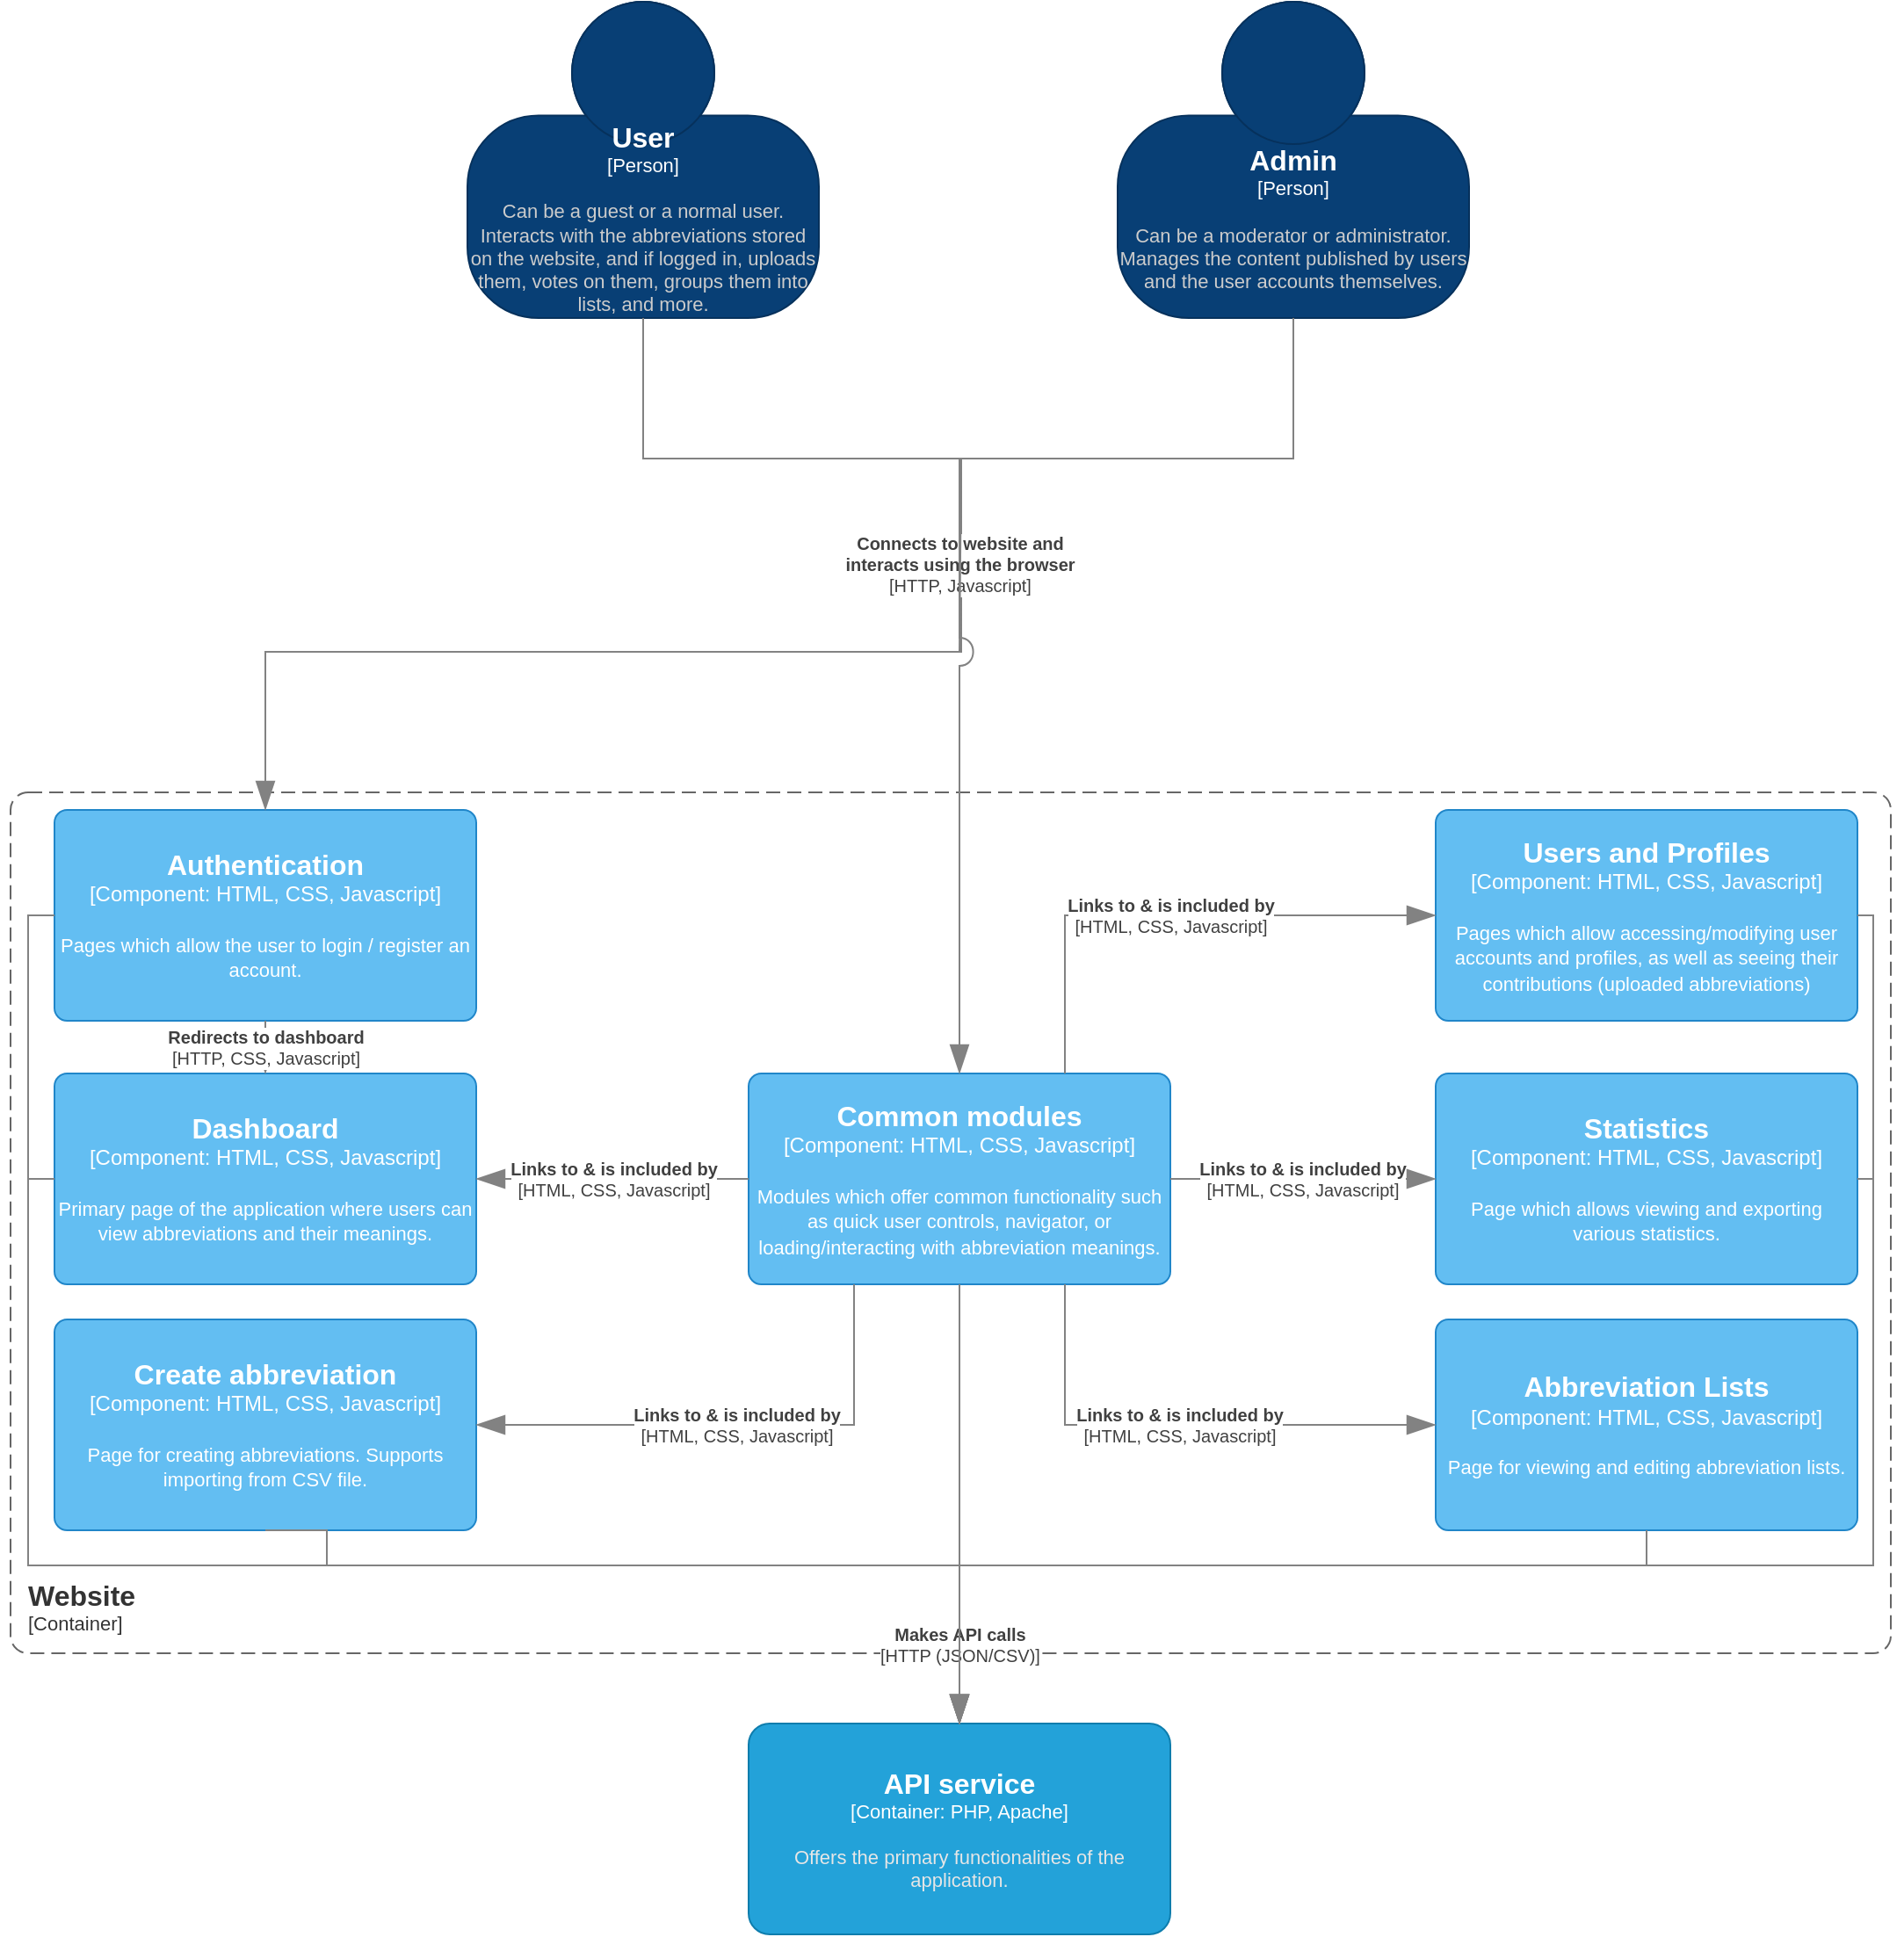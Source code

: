 <mxfile version="27.1.6">
  <diagram name="Page-1" id="Y7B9r-MZyV-c0ZtSZLUh">
    <mxGraphModel dx="1076" dy="1693" grid="1" gridSize="10" guides="1" tooltips="1" connect="1" arrows="1" fold="1" page="1" pageScale="1" pageWidth="827" pageHeight="1169" math="0" shadow="0">
      <root>
        <mxCell id="0" />
        <mxCell id="1" parent="0" />
        <object placeholders="1" c4Name="Website" c4Type="ContainerScopeBoundary" c4Application="Container" label="&lt;font style=&quot;font-size: 16px&quot;&gt;&lt;b&gt;&lt;div style=&quot;text-align: left&quot;&gt;%c4Name%&lt;/div&gt;&lt;/b&gt;&lt;/font&gt;&lt;div style=&quot;text-align: left&quot;&gt;[%c4Application%]&lt;/div&gt;" id="GjOJD_XPcPs9sqQMILGN-1">
          <mxCell style="rounded=1;fontSize=11;whiteSpace=wrap;html=1;dashed=1;arcSize=20;fillColor=none;strokeColor=#666666;fontColor=#333333;labelBackgroundColor=none;align=left;verticalAlign=bottom;labelBorderColor=none;spacingTop=0;spacing=10;dashPattern=8 4;metaEdit=1;rotatable=0;perimeter=rectanglePerimeter;noLabel=0;labelPadding=0;allowArrows=0;connectable=0;expand=0;recursiveResize=0;editable=1;pointerEvents=0;absoluteArcSize=1;points=[[0.25,0,0],[0.5,0,0],[0.75,0,0],[1,0.25,0],[1,0.5,0],[1,0.75,0],[0.75,1,0],[0.5,1,0],[0.25,1,0],[0,0.75,0],[0,0.5,0],[0,0.25,0]];" vertex="1" parent="1">
            <mxGeometry x="20" y="500" width="1070" height="490" as="geometry" />
          </mxCell>
        </object>
        <object placeholders="1" c4Name="API service" c4Type="Container" c4Technology="PHP, Apache" c4Description="Offers the primary functionalities of the application." label="&lt;font style=&quot;font-size: 16px&quot;&gt;&lt;b&gt;%c4Name%&lt;/b&gt;&lt;/font&gt;&lt;div&gt;[%c4Type%: %c4Technology%]&lt;/div&gt;&lt;br&gt;&lt;div&gt;&lt;font style=&quot;font-size: 11px&quot;&gt;&lt;font color=&quot;#E6E6E6&quot;&gt;%c4Description%&lt;/font&gt;&lt;/div&gt;" id="GjOJD_XPcPs9sqQMILGN-2">
          <mxCell style="rounded=1;whiteSpace=wrap;html=1;fontSize=11;labelBackgroundColor=none;fillColor=#23A2D9;fontColor=#ffffff;align=center;arcSize=10;strokeColor=#0E7DAD;metaEdit=1;resizable=0;points=[[0.25,0,0],[0.5,0,0],[0.75,0,0],[1,0.25,0],[1,0.5,0],[1,0.75,0],[0.75,1,0],[0.5,1,0],[0.25,1,0],[0,0.75,0],[0,0.5,0],[0,0.25,0]];" vertex="1" parent="1">
            <mxGeometry x="440" y="1030" width="240" height="120" as="geometry" />
          </mxCell>
        </object>
        <object placeholders="1" c4Name="User" c4Type="Person" c4Description="Can be a guest or a normal user. Interacts with the abbreviations stored on the website, and if logged in, uploads them, votes on them, groups them into lists, and more." label="&lt;font style=&quot;font-size: 16px&quot;&gt;&lt;b&gt;%c4Name%&lt;/b&gt;&lt;/font&gt;&lt;div&gt;[%c4Type%]&lt;/div&gt;&lt;br&gt;&lt;div&gt;&lt;font style=&quot;font-size: 11px&quot;&gt;&lt;font color=&quot;#cccccc&quot;&gt;%c4Description%&lt;/font&gt;&lt;/div&gt;" id="GjOJD_XPcPs9sqQMILGN-3">
          <mxCell style="html=1;fontSize=11;dashed=0;whiteSpace=wrap;fillColor=#083F75;strokeColor=#06315C;fontColor=#ffffff;shape=mxgraph.c4.person2;align=center;metaEdit=1;points=[[0.5,0,0],[1,0.5,0],[1,0.75,0],[0.75,1,0],[0.5,1,0],[0.25,1,0],[0,0.75,0],[0,0.5,0]];resizable=0;" vertex="1" parent="1">
            <mxGeometry x="280" y="50" width="200" height="180" as="geometry" />
          </mxCell>
        </object>
        <object placeholders="1" c4Name="Admin" c4Type="Person" c4Description="Can be a moderator or administrator. Manages the content published by users and the user accounts themselves." label="&lt;font style=&quot;font-size: 16px&quot;&gt;&lt;b&gt;%c4Name%&lt;/b&gt;&lt;/font&gt;&lt;div&gt;[%c4Type%]&lt;/div&gt;&lt;br&gt;&lt;div&gt;&lt;font style=&quot;font-size: 11px&quot;&gt;&lt;font color=&quot;#cccccc&quot;&gt;%c4Description%&lt;/font&gt;&lt;/div&gt;" id="GjOJD_XPcPs9sqQMILGN-4">
          <mxCell style="html=1;fontSize=11;dashed=0;whiteSpace=wrap;fillColor=#083F75;strokeColor=#06315C;fontColor=#ffffff;shape=mxgraph.c4.person2;align=center;metaEdit=1;points=[[0.5,0,0],[1,0.5,0],[1,0.75,0],[0.75,1,0],[0.5,1,0],[0.25,1,0],[0,0.75,0],[0,0.5,0]];resizable=0;" vertex="1" parent="1">
            <mxGeometry x="650" y="50" width="200" height="180" as="geometry" />
          </mxCell>
        </object>
        <object placeholders="1" c4Name="Dashboard" c4Type="Component" c4Technology="HTML, CSS, Javascript" c4Description="Primary page of the application where users can view abbreviations and their meanings." label="&lt;font style=&quot;font-size: 16px&quot;&gt;&lt;b&gt;%c4Name%&lt;/b&gt;&lt;/font&gt;&lt;div&gt;[%c4Type%: %c4Technology%]&lt;/div&gt;&lt;br&gt;&lt;div&gt;&lt;font style=&quot;font-size: 11px&quot;&gt;%c4Description%&lt;/font&gt;&lt;/div&gt;" id="GjOJD_XPcPs9sqQMILGN-7">
          <mxCell style="rounded=1;whiteSpace=wrap;html=1;labelBackgroundColor=none;fillColor=#63BEF2;fontColor=#ffffff;align=center;arcSize=6;strokeColor=#2086C9;metaEdit=1;resizable=0;points=[[0.25,0,0],[0.5,0,0],[0.75,0,0],[1,0.25,0],[1,0.5,0],[1,0.75,0],[0.75,1,0],[0.5,1,0],[0.25,1,0],[0,0.75,0],[0,0.5,0],[0,0.25,0]];" vertex="1" parent="1">
            <mxGeometry x="45" y="660" width="240" height="120" as="geometry" />
          </mxCell>
        </object>
        <object placeholders="1" c4Name="Create abbreviation" c4Type="Component" c4Technology="HTML, CSS, Javascript" c4Description="Page for creating abbreviations. Supports importing from CSV file." label="&lt;font style=&quot;font-size: 16px&quot;&gt;&lt;b&gt;%c4Name%&lt;/b&gt;&lt;/font&gt;&lt;div&gt;[%c4Type%: %c4Technology%]&lt;/div&gt;&lt;br&gt;&lt;div&gt;&lt;font style=&quot;font-size: 11px&quot;&gt;%c4Description%&lt;/font&gt;&lt;/div&gt;" id="GjOJD_XPcPs9sqQMILGN-9">
          <mxCell style="rounded=1;whiteSpace=wrap;html=1;labelBackgroundColor=none;fillColor=#63BEF2;fontColor=#ffffff;align=center;arcSize=6;strokeColor=#2086C9;metaEdit=1;resizable=0;points=[[0.25,0,0],[0.5,0,0],[0.75,0,0],[1,0.25,0],[1,0.5,0],[1,0.75,0],[0.75,1,0],[0.5,1,0],[0.25,1,0],[0,0.75,0],[0,0.5,0],[0,0.25,0]];" vertex="1" parent="1">
            <mxGeometry x="45" y="800" width="240" height="120" as="geometry" />
          </mxCell>
        </object>
        <object placeholders="1" c4Name="Abbreviation Lists" c4Type="Component" c4Technology="HTML, CSS, Javascript" c4Description="Page for viewing and editing abbreviation lists." label="&lt;font style=&quot;font-size: 16px&quot;&gt;&lt;b&gt;%c4Name%&lt;/b&gt;&lt;/font&gt;&lt;div&gt;[%c4Type%: %c4Technology%]&lt;/div&gt;&lt;br&gt;&lt;div&gt;&lt;font style=&quot;font-size: 11px&quot;&gt;%c4Description%&lt;/font&gt;&lt;/div&gt;" id="GjOJD_XPcPs9sqQMILGN-11">
          <mxCell style="rounded=1;whiteSpace=wrap;html=1;labelBackgroundColor=none;fillColor=#63BEF2;fontColor=#ffffff;align=center;arcSize=6;strokeColor=#2086C9;metaEdit=1;resizable=0;points=[[0.25,0,0],[0.5,0,0],[0.75,0,0],[1,0.25,0],[1,0.5,0],[1,0.75,0],[0.75,1,0],[0.5,1,0],[0.25,1,0],[0,0.75,0],[0,0.5,0],[0,0.25,0]];" vertex="1" parent="1">
            <mxGeometry x="831" y="800" width="240" height="120" as="geometry" />
          </mxCell>
        </object>
        <object placeholders="1" c4Name="Users and Profiles" c4Type="Component" c4Technology="HTML, CSS, Javascript" c4Description="Pages which allow accessing/modifying user accounts and profiles, as well as seeing their contributions (uploaded abbreviations)" label="&lt;font style=&quot;font-size: 16px&quot;&gt;&lt;b&gt;%c4Name%&lt;/b&gt;&lt;/font&gt;&lt;div&gt;[%c4Type%: %c4Technology%]&lt;/div&gt;&lt;br&gt;&lt;div&gt;&lt;font style=&quot;font-size: 11px&quot;&gt;%c4Description%&lt;/font&gt;&lt;/div&gt;" id="GjOJD_XPcPs9sqQMILGN-12">
          <mxCell style="rounded=1;whiteSpace=wrap;html=1;labelBackgroundColor=none;fillColor=#63BEF2;fontColor=#ffffff;align=center;arcSize=6;strokeColor=#2086C9;metaEdit=1;resizable=0;points=[[0.25,0,0],[0.5,0,0],[0.75,0,0],[1,0.25,0],[1,0.5,0],[1,0.75,0],[0.75,1,0],[0.5,1,0],[0.25,1,0],[0,0.75,0],[0,0.5,0],[0,0.25,0]];" vertex="1" parent="1">
            <mxGeometry x="831" y="510" width="240" height="120" as="geometry" />
          </mxCell>
        </object>
        <object placeholders="1" c4Name="Common modules" c4Type="Component" c4Technology="HTML, CSS, Javascript" c4Description="Modules which offer common functionality such as quick user controls, navigator, or loading/interacting with abbreviation meanings." label="&lt;font style=&quot;font-size: 16px&quot;&gt;&lt;b&gt;%c4Name%&lt;/b&gt;&lt;/font&gt;&lt;div&gt;[%c4Type%: %c4Technology%]&lt;/div&gt;&lt;br&gt;&lt;div&gt;&lt;font style=&quot;font-size: 11px&quot;&gt;%c4Description%&lt;/font&gt;&lt;/div&gt;" id="GjOJD_XPcPs9sqQMILGN-13">
          <mxCell style="rounded=1;whiteSpace=wrap;html=1;labelBackgroundColor=none;fillColor=#63BEF2;fontColor=#ffffff;align=center;arcSize=6;strokeColor=#2086C9;metaEdit=1;resizable=0;points=[[0.25,0,0],[0.5,0,0],[0.75,0,0],[1,0.25,0],[1,0.5,0],[1,0.75,0],[0.75,1,0],[0.5,1,0],[0.25,1,0],[0,0.75,0],[0,0.5,0],[0,0.25,0]];" vertex="1" parent="1">
            <mxGeometry x="440" y="660" width="240" height="120" as="geometry" />
          </mxCell>
        </object>
        <object placeholders="1" c4Type="Relationship" c4Technology="HTTP (JSON/CSV)" c4Description="Makes API calls" label="&lt;div style=&quot;text-align: left&quot;&gt;&lt;div style=&quot;text-align: center&quot;&gt;&lt;b&gt;%c4Description%&lt;/b&gt;&lt;/div&gt;&lt;div style=&quot;text-align: center&quot;&gt;[%c4Technology%]&lt;/div&gt;&lt;/div&gt;" id="GjOJD_XPcPs9sqQMILGN-14">
          <mxCell style="endArrow=blockThin;html=1;fontSize=10;fontColor=#404040;strokeWidth=1;endFill=1;strokeColor=#828282;elbow=vertical;metaEdit=1;endSize=14;startSize=14;jumpStyle=arc;jumpSize=16;rounded=0;edgeStyle=orthogonalEdgeStyle;exitX=0.5;exitY=1;exitDx=0;exitDy=0;exitPerimeter=0;entryX=0.5;entryY=0;entryDx=0;entryDy=0;entryPerimeter=0;textShadow=0;" edge="1" parent="1" source="GjOJD_XPcPs9sqQMILGN-13" target="GjOJD_XPcPs9sqQMILGN-2">
            <mxGeometry x="0.636" width="240" relative="1" as="geometry">
              <mxPoint x="450" y="900" as="sourcePoint" />
              <mxPoint x="690" y="900" as="targetPoint" />
              <mxPoint as="offset" />
            </mxGeometry>
          </mxCell>
        </object>
        <object placeholders="1" c4Type="Relationship" c4Technology="HTTP (JSON/CSV)" c4Description="Makes API calls" label="&lt;div style=&quot;text-align: left&quot;&gt;&lt;div style=&quot;text-align: center&quot;&gt;&lt;b&gt;%c4Description%&lt;/b&gt;&lt;/div&gt;&lt;div style=&quot;text-align: center&quot;&gt;[%c4Technology%]&lt;/div&gt;&lt;/div&gt;" id="GjOJD_XPcPs9sqQMILGN-15">
          <mxCell style="endArrow=blockThin;html=1;fontSize=1;fontColor=none;strokeWidth=1;endFill=1;strokeColor=#828282;elbow=vertical;metaEdit=1;endSize=14;startSize=14;jumpStyle=arc;jumpSize=16;rounded=0;edgeStyle=orthogonalEdgeStyle;exitX=0.5;exitY=1;exitDx=0;exitDy=0;exitPerimeter=0;entryX=0.5;entryY=0;entryDx=0;entryDy=0;entryPerimeter=0;noLabel=1;" edge="1" parent="1" source="GjOJD_XPcPs9sqQMILGN-9" target="GjOJD_XPcPs9sqQMILGN-2">
            <mxGeometry width="240" relative="1" as="geometry">
              <mxPoint x="520" y="820" as="sourcePoint" />
              <mxPoint x="520" y="1040" as="targetPoint" />
              <Array as="points">
                <mxPoint x="200" y="940" />
                <mxPoint x="560" y="940" />
              </Array>
            </mxGeometry>
          </mxCell>
        </object>
        <object placeholders="1" c4Type="Relationship" c4Technology="HTTP (JSON/CSV)" c4Description="Makes API calls" label="&lt;div style=&quot;text-align: left&quot;&gt;&lt;div style=&quot;text-align: center&quot;&gt;&lt;b&gt;%c4Description%&lt;/b&gt;&lt;/div&gt;&lt;div style=&quot;text-align: center&quot;&gt;[%c4Technology%]&lt;/div&gt;&lt;/div&gt;" id="GjOJD_XPcPs9sqQMILGN-16">
          <mxCell style="endArrow=blockThin;html=1;fontSize=1;fontColor=none;strokeWidth=1;endFill=1;strokeColor=#828282;elbow=vertical;metaEdit=1;endSize=14;startSize=14;jumpStyle=arc;jumpSize=16;rounded=0;edgeStyle=orthogonalEdgeStyle;exitX=0;exitY=0.5;exitDx=0;exitDy=0;exitPerimeter=0;entryX=0.5;entryY=0;entryDx=0;entryDy=0;entryPerimeter=0;noLabel=1;" edge="1" parent="1" source="GjOJD_XPcPs9sqQMILGN-7" target="GjOJD_XPcPs9sqQMILGN-2">
            <mxGeometry width="240" relative="1" as="geometry">
              <mxPoint x="450" y="830" as="sourcePoint" />
              <mxPoint x="806" y="950" as="targetPoint" />
              <Array as="points">
                <mxPoint x="30" y="720" />
                <mxPoint x="30" y="940" />
                <mxPoint x="560" y="940" />
              </Array>
            </mxGeometry>
          </mxCell>
        </object>
        <object placeholders="1" c4Type="Relationship" c4Technology="HTTP (JSON/CSV)" c4Description="Makes API calls" label="&lt;div style=&quot;text-align: left&quot;&gt;&lt;div style=&quot;text-align: center&quot;&gt;&lt;b&gt;%c4Description%&lt;/b&gt;&lt;/div&gt;&lt;div style=&quot;text-align: center&quot;&gt;[%c4Technology%]&lt;/div&gt;&lt;/div&gt;" id="GjOJD_XPcPs9sqQMILGN-17">
          <mxCell style="endArrow=blockThin;html=1;fontSize=1;fontColor=none;strokeWidth=1;endFill=1;strokeColor=#828282;elbow=vertical;metaEdit=1;endSize=14;startSize=14;jumpStyle=arc;jumpSize=16;rounded=0;edgeStyle=orthogonalEdgeStyle;entryX=0.5;entryY=0;entryDx=0;entryDy=0;entryPerimeter=0;noLabel=1;exitX=1;exitY=0.5;exitDx=0;exitDy=0;exitPerimeter=0;" edge="1" parent="1" source="GjOJD_XPcPs9sqQMILGN-12" target="GjOJD_XPcPs9sqQMILGN-2">
            <mxGeometry width="240" relative="1" as="geometry">
              <mxPoint x="860" y="690" as="sourcePoint" />
              <mxPoint x="620" y="1080" as="targetPoint" />
              <Array as="points">
                <mxPoint x="1080" y="570" />
                <mxPoint x="1080" y="940" />
                <mxPoint x="560" y="940" />
              </Array>
            </mxGeometry>
          </mxCell>
        </object>
        <object placeholders="1" c4Type="Relationship" c4Technology="HTTP (JSON/CSV)" c4Description="Makes API calls" label="&lt;div style=&quot;text-align: left&quot;&gt;&lt;div style=&quot;text-align: center&quot;&gt;&lt;b&gt;%c4Description%&lt;/b&gt;&lt;/div&gt;&lt;div style=&quot;text-align: center&quot;&gt;[%c4Technology%]&lt;/div&gt;&lt;/div&gt;" id="GjOJD_XPcPs9sqQMILGN-18">
          <mxCell style="endArrow=blockThin;html=1;fontSize=1;fontColor=none;strokeWidth=1;endFill=1;strokeColor=#828282;elbow=vertical;metaEdit=1;endSize=14;startSize=14;jumpStyle=arc;jumpSize=16;rounded=0;edgeStyle=orthogonalEdgeStyle;noLabel=1;entryX=0.5;entryY=0;entryDx=0;entryDy=0;entryPerimeter=0;exitX=0.5;exitY=1;exitDx=0;exitDy=0;exitPerimeter=0;" edge="1" parent="1" source="GjOJD_XPcPs9sqQMILGN-11" target="GjOJD_XPcPs9sqQMILGN-2">
            <mxGeometry width="240" relative="1" as="geometry">
              <mxPoint x="980" y="940" as="sourcePoint" />
              <mxPoint x="560" y="1000" as="targetPoint" />
              <Array as="points">
                <mxPoint x="951" y="940" />
                <mxPoint x="560" y="940" />
              </Array>
            </mxGeometry>
          </mxCell>
        </object>
        <object placeholders="1" c4Type="Relationship" c4Technology="HTML, CSS, Javascript" c4Description="Links to &amp; is included by" label="&lt;div style=&quot;text-align: left&quot;&gt;&lt;div style=&quot;text-align: center&quot;&gt;&lt;b&gt;%c4Description%&lt;/b&gt;&lt;/div&gt;&lt;div style=&quot;text-align: center&quot;&gt;[%c4Technology%]&lt;/div&gt;&lt;/div&gt;" id="GjOJD_XPcPs9sqQMILGN-19">
          <mxCell style="endArrow=blockThin;html=1;fontSize=10;fontColor=#404040;strokeWidth=1;endFill=1;strokeColor=#828282;elbow=vertical;metaEdit=1;endSize=14;startSize=14;jumpStyle=arc;jumpSize=16;rounded=0;edgeStyle=orthogonalEdgeStyle;exitX=0.75;exitY=0;exitDx=0;exitDy=0;exitPerimeter=0;entryX=0;entryY=0.5;entryDx=0;entryDy=0;entryPerimeter=0;" edge="1" parent="1" source="GjOJD_XPcPs9sqQMILGN-13" target="GjOJD_XPcPs9sqQMILGN-12">
            <mxGeometry x="-0.005" width="240" relative="1" as="geometry">
              <mxPoint x="470" y="890" as="sourcePoint" />
              <mxPoint x="710" y="890" as="targetPoint" />
              <mxPoint as="offset" />
            </mxGeometry>
          </mxCell>
        </object>
        <object placeholders="1" c4Type="Relationship" c4Technology="HTML, CSS, Javascript" c4Description="Links to &amp; is included by" label="&lt;div style=&quot;text-align: left&quot;&gt;&lt;div style=&quot;text-align: center&quot;&gt;&lt;b&gt;%c4Description%&lt;/b&gt;&lt;/div&gt;&lt;div style=&quot;text-align: center&quot;&gt;[%c4Technology%]&lt;/div&gt;&lt;/div&gt;" id="GjOJD_XPcPs9sqQMILGN-20">
          <mxCell style="endArrow=blockThin;html=1;fontSize=10;fontColor=#404040;strokeWidth=1;endFill=1;strokeColor=#828282;elbow=vertical;metaEdit=1;endSize=14;startSize=14;jumpStyle=arc;jumpSize=16;rounded=0;edgeStyle=orthogonalEdgeStyle;exitX=0.75;exitY=1;exitDx=0;exitDy=0;exitPerimeter=0;entryX=0;entryY=0.5;entryDx=0;entryDy=0;entryPerimeter=0;" edge="1" parent="1" source="GjOJD_XPcPs9sqQMILGN-13" target="GjOJD_XPcPs9sqQMILGN-11">
            <mxGeometry x="-0.005" width="240" relative="1" as="geometry">
              <mxPoint x="700" y="710" as="sourcePoint" />
              <mxPoint x="880" y="670" as="targetPoint" />
              <mxPoint as="offset" />
            </mxGeometry>
          </mxCell>
        </object>
        <object placeholders="1" c4Type="Relationship" c4Technology="HTML, CSS, Javascript" c4Description="Links to &amp; is included by" label="&lt;div style=&quot;text-align: left&quot;&gt;&lt;div style=&quot;text-align: center&quot;&gt;&lt;b&gt;%c4Description%&lt;/b&gt;&lt;/div&gt;&lt;div style=&quot;text-align: center&quot;&gt;[%c4Technology%]&lt;/div&gt;&lt;/div&gt;" id="GjOJD_XPcPs9sqQMILGN-21">
          <mxCell style="endArrow=blockThin;html=1;fontSize=10;fontColor=#404040;strokeWidth=1;endFill=1;strokeColor=#828282;elbow=vertical;metaEdit=1;endSize=14;startSize=14;jumpStyle=arc;jumpSize=16;rounded=0;edgeStyle=orthogonalEdgeStyle;exitX=0;exitY=0.5;exitDx=0;exitDy=0;exitPerimeter=0;entryX=1;entryY=0.5;entryDx=0;entryDy=0;entryPerimeter=0;" edge="1" parent="1" source="GjOJD_XPcPs9sqQMILGN-13" target="GjOJD_XPcPs9sqQMILGN-7">
            <mxGeometry x="-0.005" width="240" relative="1" as="geometry">
              <mxPoint x="520" y="640" as="sourcePoint" />
              <mxPoint x="700" y="600" as="targetPoint" />
              <mxPoint as="offset" />
            </mxGeometry>
          </mxCell>
        </object>
        <object placeholders="1" c4Type="Relationship" c4Technology="HTML, CSS, Javascript" c4Description="Links to &amp; is included by" label="&lt;div style=&quot;text-align: left&quot;&gt;&lt;div style=&quot;text-align: center&quot;&gt;&lt;b&gt;%c4Description%&lt;/b&gt;&lt;/div&gt;&lt;div style=&quot;text-align: center&quot;&gt;[%c4Technology%]&lt;/div&gt;&lt;/div&gt;" id="GjOJD_XPcPs9sqQMILGN-22">
          <mxCell style="endArrow=blockThin;html=1;fontSize=10;fontColor=#404040;strokeWidth=1;endFill=1;strokeColor=#828282;elbow=vertical;metaEdit=1;endSize=14;startSize=14;jumpStyle=arc;jumpSize=16;rounded=0;edgeStyle=orthogonalEdgeStyle;exitX=0.25;exitY=1;exitDx=0;exitDy=0;exitPerimeter=0;entryX=1;entryY=0.5;entryDx=0;entryDy=0;entryPerimeter=0;" edge="1" parent="1" source="GjOJD_XPcPs9sqQMILGN-13" target="GjOJD_XPcPs9sqQMILGN-9">
            <mxGeometry x="-0.005" width="240" relative="1" as="geometry">
              <mxPoint x="410" y="750" as="sourcePoint" />
              <mxPoint x="590" y="710" as="targetPoint" />
              <mxPoint as="offset" />
            </mxGeometry>
          </mxCell>
        </object>
        <object placeholders="1" c4Name="Statistics" c4Type="Component" c4Technology="HTML, CSS, Javascript" c4Description="Page which allows viewing and exporting various statistics." label="&lt;font style=&quot;font-size: 16px&quot;&gt;&lt;b&gt;%c4Name%&lt;/b&gt;&lt;/font&gt;&lt;div&gt;[%c4Type%: %c4Technology%]&lt;/div&gt;&lt;br&gt;&lt;div&gt;&lt;font style=&quot;font-size: 11px&quot;&gt;%c4Description%&lt;/font&gt;&lt;/div&gt;" id="GjOJD_XPcPs9sqQMILGN-23">
          <mxCell style="rounded=1;whiteSpace=wrap;html=1;labelBackgroundColor=none;fillColor=#63BEF2;fontColor=#ffffff;align=center;arcSize=6;strokeColor=#2086C9;metaEdit=1;resizable=0;points=[[0.25,0,0],[0.5,0,0],[0.75,0,0],[1,0.25,0],[1,0.5,0],[1,0.75,0],[0.75,1,0],[0.5,1,0],[0.25,1,0],[0,0.75,0],[0,0.5,0],[0,0.25,0]];" vertex="1" parent="1">
            <mxGeometry x="831" y="660" width="240" height="120" as="geometry" />
          </mxCell>
        </object>
        <object placeholders="1" c4Type="Relationship" c4Technology="HTML, CSS, Javascript" c4Description="Links to &amp; is included by" label="&lt;div style=&quot;text-align: left&quot;&gt;&lt;div style=&quot;text-align: center&quot;&gt;&lt;b&gt;%c4Description%&lt;/b&gt;&lt;/div&gt;&lt;div style=&quot;text-align: center&quot;&gt;[%c4Technology%]&lt;/div&gt;&lt;/div&gt;" id="GjOJD_XPcPs9sqQMILGN-24">
          <mxCell style="endArrow=blockThin;html=1;fontSize=10;fontColor=#404040;strokeWidth=1;endFill=1;strokeColor=#828282;elbow=vertical;metaEdit=1;endSize=14;startSize=14;jumpStyle=arc;jumpSize=16;rounded=0;edgeStyle=orthogonalEdgeStyle;exitX=1;exitY=0.5;exitDx=0;exitDy=0;exitPerimeter=0;entryX=0;entryY=0.5;entryDx=0;entryDy=0;entryPerimeter=0;" edge="1" parent="1" source="GjOJD_XPcPs9sqQMILGN-13" target="GjOJD_XPcPs9sqQMILGN-23">
            <mxGeometry x="-0.005" width="240" relative="1" as="geometry">
              <mxPoint x="690" y="730" as="sourcePoint" />
              <mxPoint x="870" y="640" as="targetPoint" />
              <mxPoint as="offset" />
            </mxGeometry>
          </mxCell>
        </object>
        <object placeholders="1" c4Type="Relationship" c4Technology="HTTP (JSON/CSV)" c4Description="Makes API calls" label="&lt;div style=&quot;text-align: left&quot;&gt;&lt;div style=&quot;text-align: center&quot;&gt;&lt;b&gt;%c4Description%&lt;/b&gt;&lt;/div&gt;&lt;div style=&quot;text-align: center&quot;&gt;[%c4Technology%]&lt;/div&gt;&lt;/div&gt;" id="GjOJD_XPcPs9sqQMILGN-26">
          <mxCell style="endArrow=blockThin;html=1;fontSize=1;fontColor=none;strokeWidth=1;endFill=1;strokeColor=#828282;elbow=vertical;metaEdit=1;endSize=14;startSize=14;jumpStyle=arc;jumpSize=16;rounded=0;edgeStyle=orthogonalEdgeStyle;noLabel=1;exitX=1;exitY=0.5;exitDx=0;exitDy=0;exitPerimeter=0;entryX=0.5;entryY=0;entryDx=0;entryDy=0;entryPerimeter=0;" edge="1" parent="1" source="GjOJD_XPcPs9sqQMILGN-23" target="GjOJD_XPcPs9sqQMILGN-2">
            <mxGeometry width="240" relative="1" as="geometry">
              <mxPoint x="1591" y="750" as="sourcePoint" />
              <mxPoint x="710" y="1020" as="targetPoint" />
              <Array as="points">
                <mxPoint x="1080" y="720" />
                <mxPoint x="1080" y="940" />
                <mxPoint x="560" y="940" />
              </Array>
            </mxGeometry>
          </mxCell>
        </object>
        <object placeholders="1" c4Name="Authentication" c4Type="Component" c4Technology="HTML, CSS, Javascript" c4Description="Pages which allow the user to login / register an account." label="&lt;font style=&quot;font-size: 16px&quot;&gt;&lt;b&gt;%c4Name%&lt;/b&gt;&lt;/font&gt;&lt;div&gt;[%c4Type%: %c4Technology%]&lt;/div&gt;&lt;br&gt;&lt;div&gt;&lt;font style=&quot;font-size: 11px&quot;&gt;%c4Description%&lt;/font&gt;&lt;/div&gt;" id="GjOJD_XPcPs9sqQMILGN-27">
          <mxCell style="rounded=1;whiteSpace=wrap;html=1;labelBackgroundColor=none;fillColor=#63BEF2;fontColor=#ffffff;align=center;arcSize=6;strokeColor=#2086C9;metaEdit=1;resizable=0;points=[[0.25,0,0],[0.5,0,0],[0.75,0,0],[1,0.25,0],[1,0.5,0],[1,0.75,0],[0.75,1,0],[0.5,1,0],[0.25,1,0],[0,0.75,0],[0,0.5,0],[0,0.25,0]];" vertex="1" parent="1">
            <mxGeometry x="45" y="510" width="240" height="120" as="geometry" />
          </mxCell>
        </object>
        <object placeholders="1" c4Type="Relationship" c4Technology="HTTP (JSON/CSV)" c4Description="Makes API calls" label="&lt;div style=&quot;text-align: left&quot;&gt;&lt;div style=&quot;text-align: center&quot;&gt;&lt;b&gt;%c4Description%&lt;/b&gt;&lt;/div&gt;&lt;div style=&quot;text-align: center&quot;&gt;[%c4Technology%]&lt;/div&gt;&lt;/div&gt;" id="GjOJD_XPcPs9sqQMILGN-28">
          <mxCell style="endArrow=blockThin;html=1;fontSize=1;fontColor=none;strokeWidth=1;endFill=1;strokeColor=#828282;elbow=vertical;metaEdit=1;endSize=14;startSize=14;jumpStyle=arc;jumpSize=16;rounded=0;edgeStyle=orthogonalEdgeStyle;exitX=0;exitY=0.5;exitDx=0;exitDy=0;exitPerimeter=0;entryX=0.5;entryY=0;entryDx=0;entryDy=0;entryPerimeter=0;noLabel=1;" edge="1" parent="1" source="GjOJD_XPcPs9sqQMILGN-27" target="GjOJD_XPcPs9sqQMILGN-2">
            <mxGeometry width="240" relative="1" as="geometry">
              <mxPoint x="75" y="720" as="sourcePoint" />
              <mxPoint x="590" y="1030" as="targetPoint" />
              <Array as="points">
                <mxPoint x="30" y="570" />
                <mxPoint x="30" y="940" />
                <mxPoint x="560" y="940" />
              </Array>
            </mxGeometry>
          </mxCell>
        </object>
        <object placeholders="1" c4Type="Relationship" c4Technology="HTTP, CSS, Javascript" c4Description="Redirects to dashboard" label="&lt;div style=&quot;text-align: left&quot;&gt;&lt;div style=&quot;text-align: center&quot;&gt;&lt;b&gt;%c4Description%&lt;/b&gt;&lt;/div&gt;&lt;div style=&quot;text-align: center&quot;&gt;[%c4Technology%]&lt;/div&gt;&lt;/div&gt;" id="GjOJD_XPcPs9sqQMILGN-29">
          <mxCell style="endArrow=blockThin;html=1;fontSize=10;fontColor=#404040;strokeWidth=1;endFill=1;strokeColor=#828282;elbow=vertical;metaEdit=1;endSize=14;startSize=14;jumpStyle=arc;jumpSize=16;rounded=0;edgeStyle=orthogonalEdgeStyle;exitX=0.5;exitY=1;exitDx=0;exitDy=0;exitPerimeter=0;entryX=0.5;entryY=0;entryDx=0;entryDy=0;entryPerimeter=0;" edge="1" parent="1" source="GjOJD_XPcPs9sqQMILGN-27" target="GjOJD_XPcPs9sqQMILGN-7">
            <mxGeometry width="240" relative="1" as="geometry">
              <mxPoint x="200" y="640" as="sourcePoint" />
              <mxPoint x="440" y="640" as="targetPoint" />
            </mxGeometry>
          </mxCell>
        </object>
        <object placeholders="1" c4Type="Relationship" c4Technology="HTTP, Javascript" c4Description="Connects to website and &#xa;interacts using the browser" label="&lt;div style=&quot;text-align: left&quot;&gt;&lt;div style=&quot;text-align: center&quot;&gt;&lt;b&gt;%c4Description%&lt;/b&gt;&lt;/div&gt;&lt;div style=&quot;text-align: center&quot;&gt;[%c4Technology%]&lt;/div&gt;&lt;/div&gt;" id="GjOJD_XPcPs9sqQMILGN-30">
          <mxCell style="endArrow=blockThin;html=1;fontSize=10;fontColor=#404040;strokeWidth=1;endFill=1;strokeColor=#828282;elbow=vertical;metaEdit=1;endSize=14;startSize=14;jumpStyle=arc;jumpSize=16;rounded=0;edgeStyle=orthogonalEdgeStyle;exitX=0.5;exitY=1;exitDx=0;exitDy=0;exitPerimeter=0;entryX=0.5;entryY=0;entryDx=0;entryDy=0;entryPerimeter=0;" edge="1" parent="1" source="GjOJD_XPcPs9sqQMILGN-3" target="GjOJD_XPcPs9sqQMILGN-27">
            <mxGeometry x="-0.251" y="-1" width="240" relative="1" as="geometry">
              <mxPoint x="400" y="340" as="sourcePoint" />
              <mxPoint x="200" y="420" as="targetPoint" />
              <Array as="points">
                <mxPoint x="380" y="310" />
                <mxPoint x="561" y="310" />
                <mxPoint x="561" y="420" />
                <mxPoint x="165" y="420" />
              </Array>
              <mxPoint as="offset" />
            </mxGeometry>
          </mxCell>
        </object>
        <object placeholders="1" c4Type="Relationship" c4Technology="e.g. JSON/HTTP" c4Description="e.g. Makes API calls" label="&lt;div style=&quot;text-align: left&quot;&gt;&lt;div style=&quot;text-align: center&quot;&gt;&lt;b&gt;%c4Description%&lt;/b&gt;&lt;/div&gt;&lt;div style=&quot;text-align: center&quot;&gt;[%c4Technology%]&lt;/div&gt;&lt;/div&gt;" id="GjOJD_XPcPs9sqQMILGN-31">
          <mxCell style="endArrow=none;html=1;fontSize=10;fontColor=none;strokeWidth=1;endFill=1;strokeColor=#828282;elbow=vertical;metaEdit=1;endSize=14;startSize=14;jumpStyle=arc;jumpSize=16;rounded=0;edgeStyle=orthogonalEdgeStyle;exitX=0.5;exitY=1;exitDx=0;exitDy=0;exitPerimeter=0;noLabel=1;startFill=0;" edge="1" parent="1" source="GjOJD_XPcPs9sqQMILGN-4">
            <mxGeometry width="240" relative="1" as="geometry">
              <mxPoint x="610" y="340" as="sourcePoint" />
              <mxPoint x="560" y="420" as="targetPoint" />
              <Array as="points">
                <mxPoint x="750" y="310" />
                <mxPoint x="561" y="310" />
                <mxPoint x="561" y="420" />
              </Array>
            </mxGeometry>
          </mxCell>
        </object>
        <object placeholders="1" c4Type="Relationship" c4Technology="HTTP, Javascript" c4Description="Connects to website and &#xa;interacts using the browser" label="&lt;div style=&quot;text-align: left&quot;&gt;&lt;div style=&quot;text-align: center&quot;&gt;&lt;b&gt;%c4Description%&lt;/b&gt;&lt;/div&gt;&lt;div style=&quot;text-align: center&quot;&gt;[%c4Technology%]&lt;/div&gt;&lt;/div&gt;" id="GjOJD_XPcPs9sqQMILGN-32">
          <mxCell style="endArrow=blockThin;html=1;fontSize=10;fontColor=none;strokeWidth=1;endFill=1;strokeColor=#828282;elbow=vertical;metaEdit=1;endSize=14;startSize=14;jumpStyle=arc;jumpSize=16;rounded=0;edgeStyle=orthogonalEdgeStyle;exitX=0.5;exitY=1;exitDx=0;exitDy=0;exitPerimeter=0;noLabel=1;entryX=0.5;entryY=0;entryDx=0;entryDy=0;entryPerimeter=0;" edge="1" parent="1" source="GjOJD_XPcPs9sqQMILGN-3" target="GjOJD_XPcPs9sqQMILGN-13">
            <mxGeometry x="0.443" width="240" relative="1" as="geometry">
              <mxPoint x="580" y="400" as="sourcePoint" />
              <mxPoint x="560" y="660" as="targetPoint" />
              <mxPoint as="offset" />
              <Array as="points">
                <mxPoint x="380" y="310" />
                <mxPoint x="560" y="310" />
              </Array>
            </mxGeometry>
          </mxCell>
        </object>
      </root>
    </mxGraphModel>
  </diagram>
</mxfile>
